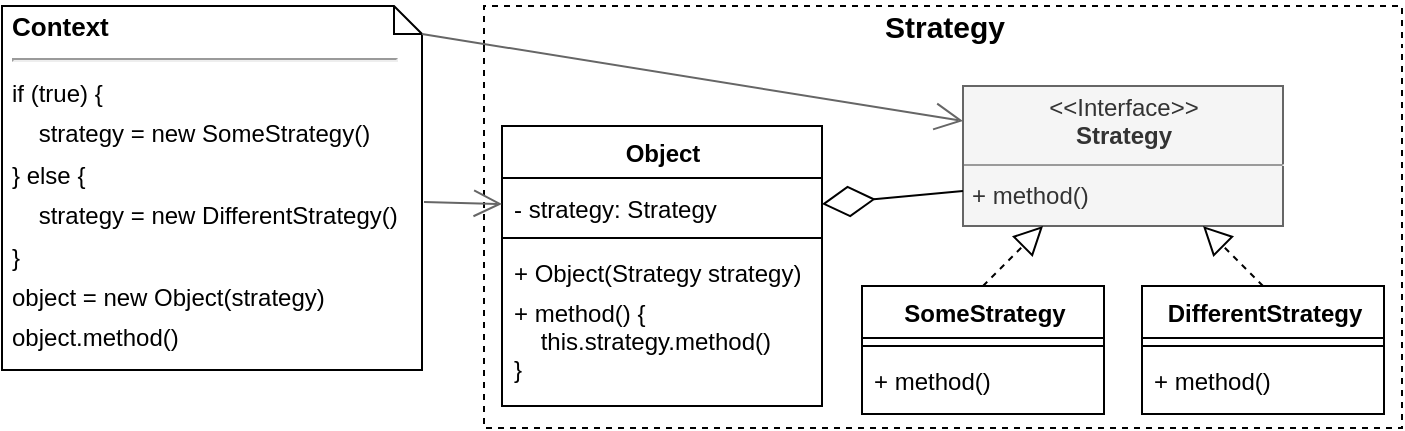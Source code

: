 <mxfile version="13.7.3" type="device"><diagram id="1sZ2zG_Gj7uYJ-5IVyu0" name="Страница 1"><mxGraphModel dx="905" dy="672" grid="0" gridSize="10" guides="1" tooltips="1" connect="1" arrows="1" fold="1" page="0" pageScale="1" pageWidth="827" pageHeight="1169" math="0" shadow="0"><root><mxCell id="0"/><mxCell id="1" parent="0"/><mxCell id="fr49iSsMj7sJ7hY8_i7d-1" value="Strategy" style="swimlane;html=1;horizontal=1;startSize=20;fillColor=none;strokeColor=#000000;rounded=0;comic=0;fontSize=15;dashed=1;swimlaneLine=0;shadow=0;glass=0;perimeterSpacing=0;labelBackgroundColor=none;collapsible=0;" parent="1" vertex="1"><mxGeometry x="301" y="20" width="459" height="211" as="geometry"><mxRectangle x="110" y="60" width="100" height="20" as="alternateBounds"/></mxGeometry></mxCell><mxCell id="fr49iSsMj7sJ7hY8_i7d-8" value="Object" style="swimlane;fontStyle=1;align=center;verticalAlign=top;childLayout=stackLayout;horizontal=1;startSize=26;horizontalStack=0;resizeParent=1;resizeParentMax=0;resizeLast=0;collapsible=0;marginBottom=0;rounded=0;shadow=0;glass=0;comic=0;strokeWidth=1;fontSize=12;labelBackgroundColor=none;fillColor=#ffffff;html=1;" parent="fr49iSsMj7sJ7hY8_i7d-1" vertex="1"><mxGeometry x="9.0" y="60" width="160" height="140" as="geometry"/></mxCell><mxCell id="fr49iSsMj7sJ7hY8_i7d-9" value="- strategy: Strategy" style="text;strokeColor=none;fillColor=none;align=left;verticalAlign=top;spacingLeft=4;spacingRight=4;overflow=hidden;rotatable=0;points=[[0,0.5],[1,0.5]];portConstraint=eastwest;spacingTop=2;" parent="fr49iSsMj7sJ7hY8_i7d-8" vertex="1"><mxGeometry y="26" width="160" height="26" as="geometry"/></mxCell><mxCell id="fr49iSsMj7sJ7hY8_i7d-10" value="" style="line;strokeWidth=1;fillColor=none;align=left;verticalAlign=middle;spacingTop=-1;spacingLeft=3;spacingRight=3;rotatable=0;labelPosition=right;points=[];portConstraint=eastwest;" parent="fr49iSsMj7sJ7hY8_i7d-8" vertex="1"><mxGeometry y="52" width="160" height="8" as="geometry"/></mxCell><mxCell id="fr49iSsMj7sJ7hY8_i7d-11" value="+ Object(Strategy strategy)" style="text;strokeColor=none;fillColor=none;align=left;verticalAlign=top;spacingLeft=4;spacingRight=4;overflow=hidden;rotatable=0;points=[[0,0.5],[1,0.5]];portConstraint=eastwest;" parent="fr49iSsMj7sJ7hY8_i7d-8" vertex="1"><mxGeometry y="60" width="160" height="20" as="geometry"/></mxCell><mxCell id="fr49iSsMj7sJ7hY8_i7d-12" value="+ method() {&#10;    this.strategy.method()&#10;}" style="text;strokeColor=none;fillColor=none;align=left;verticalAlign=top;spacingLeft=4;spacingRight=4;overflow=hidden;rotatable=0;points=[[0,0.5],[1,0.5]];portConstraint=eastwest;" parent="fr49iSsMj7sJ7hY8_i7d-8" vertex="1"><mxGeometry y="80" width="160" height="60" as="geometry"/></mxCell><mxCell id="fr49iSsMj7sJ7hY8_i7d-2" value="DifferentStrategy" style="swimlane;fontStyle=1;align=center;verticalAlign=top;childLayout=stackLayout;horizontal=1;startSize=26;horizontalStack=0;resizeParent=1;resizeParentMax=0;resizeLast=0;collapsible=0;marginBottom=0;rounded=0;shadow=0;glass=0;comic=0;strokeWidth=1;fontSize=12;labelBackgroundColor=none;fillColor=#ffffff;html=1;" parent="fr49iSsMj7sJ7hY8_i7d-1" vertex="1"><mxGeometry x="329" y="140" width="121" height="64" as="geometry"/></mxCell><mxCell id="fr49iSsMj7sJ7hY8_i7d-3" value="" style="line;strokeWidth=1;fillColor=none;align=left;verticalAlign=middle;spacingTop=-1;spacingLeft=3;spacingRight=3;rotatable=0;labelPosition=right;points=[];portConstraint=eastwest;" parent="fr49iSsMj7sJ7hY8_i7d-2" vertex="1"><mxGeometry y="26" width="121" height="8" as="geometry"/></mxCell><mxCell id="fr49iSsMj7sJ7hY8_i7d-4" value="+ method()" style="text;strokeColor=none;fillColor=none;align=left;verticalAlign=top;spacingLeft=4;spacingRight=4;overflow=hidden;rotatable=0;points=[[0,0.5],[1,0.5]];portConstraint=eastwest;" parent="fr49iSsMj7sJ7hY8_i7d-2" vertex="1"><mxGeometry y="34" width="121" height="30" as="geometry"/></mxCell><mxCell id="fr49iSsMj7sJ7hY8_i7d-5" value="SomeStrategy" style="swimlane;fontStyle=1;align=center;verticalAlign=top;childLayout=stackLayout;horizontal=1;startSize=26;horizontalStack=0;resizeParent=1;resizeParentMax=0;resizeLast=0;collapsible=0;marginBottom=0;rounded=0;shadow=0;glass=0;comic=0;strokeWidth=1;fontSize=12;labelBackgroundColor=none;fillColor=#ffffff;html=1;" parent="fr49iSsMj7sJ7hY8_i7d-1" vertex="1"><mxGeometry x="189" y="140" width="121" height="64" as="geometry"/></mxCell><mxCell id="fr49iSsMj7sJ7hY8_i7d-6" value="" style="line;strokeWidth=1;fillColor=none;align=left;verticalAlign=middle;spacingTop=-1;spacingLeft=3;spacingRight=3;rotatable=0;labelPosition=right;points=[];portConstraint=eastwest;" parent="fr49iSsMj7sJ7hY8_i7d-5" vertex="1"><mxGeometry y="26" width="121" height="8" as="geometry"/></mxCell><mxCell id="fr49iSsMj7sJ7hY8_i7d-7" value="+ method()" style="text;strokeColor=none;fillColor=none;align=left;verticalAlign=top;spacingLeft=4;spacingRight=4;overflow=hidden;rotatable=0;points=[[0,0.5],[1,0.5]];portConstraint=eastwest;" parent="fr49iSsMj7sJ7hY8_i7d-5" vertex="1"><mxGeometry y="34" width="121" height="30" as="geometry"/></mxCell><mxCell id="fr49iSsMj7sJ7hY8_i7d-13" value="&lt;p style=&quot;margin: 4px 0px 0px ; text-align: center ; line-height: 120%&quot;&gt;&lt;span&gt;&amp;lt;&amp;lt;Interface&amp;gt;&amp;gt;&lt;/span&gt;&lt;br&gt;&lt;b&gt;Strategy&lt;/b&gt;&lt;/p&gt;&lt;hr size=&quot;1&quot;&gt;&lt;p style=&quot;margin: 0px 0px 0px 4px ; line-height: 160%&quot;&gt;+ method()&lt;br&gt;&lt;/p&gt;" style="verticalAlign=top;align=left;overflow=fill;fontSize=12;fontFamily=Helvetica;html=1;rounded=0;shadow=0;glass=0;comic=0;labelBackgroundColor=none;labelBorderColor=none;imageAspect=1;noLabel=0;portConstraintRotation=0;snapToPoint=0;container=1;dropTarget=1;collapsible=0;autosize=0;spacingLeft=0;spacingRight=0;fontStyle=0;fillColor=#f5f5f5;strokeColor=#666666;fontColor=#333333;" parent="fr49iSsMj7sJ7hY8_i7d-1" vertex="1"><mxGeometry x="239.5" y="40" width="160" height="70" as="geometry"/></mxCell><mxCell id="fr49iSsMj7sJ7hY8_i7d-14" value="" style="endArrow=block;dashed=1;endFill=0;endSize=12;html=1;exitX=0.5;exitY=0;exitDx=0;exitDy=0;entryX=0.25;entryY=1;entryDx=0;entryDy=0;" parent="fr49iSsMj7sJ7hY8_i7d-1" source="fr49iSsMj7sJ7hY8_i7d-5" target="fr49iSsMj7sJ7hY8_i7d-13" edge="1"><mxGeometry width="160" relative="1" as="geometry"><mxPoint x="269" y="-10" as="sourcePoint"/><mxPoint x="429" y="-10" as="targetPoint"/></mxGeometry></mxCell><mxCell id="fr49iSsMj7sJ7hY8_i7d-15" value="" style="endArrow=block;dashed=1;endFill=0;endSize=12;html=1;exitX=0.5;exitY=0;exitDx=0;exitDy=0;entryX=0.75;entryY=1;entryDx=0;entryDy=0;" parent="fr49iSsMj7sJ7hY8_i7d-1" source="fr49iSsMj7sJ7hY8_i7d-2" target="fr49iSsMj7sJ7hY8_i7d-13" edge="1"><mxGeometry width="160" relative="1" as="geometry"><mxPoint x="259" y="-10" as="sourcePoint"/><mxPoint x="419" y="-10" as="targetPoint"/></mxGeometry></mxCell><mxCell id="fr49iSsMj7sJ7hY8_i7d-16" value="" style="endArrow=diamondThin;endFill=0;endSize=24;html=1;entryX=1;entryY=0.5;entryDx=0;entryDy=0;exitX=0;exitY=0.75;exitDx=0;exitDy=0;" parent="fr49iSsMj7sJ7hY8_i7d-1" source="fr49iSsMj7sJ7hY8_i7d-13" target="fr49iSsMj7sJ7hY8_i7d-9" edge="1"><mxGeometry width="160" relative="1" as="geometry"><mxPoint x="269" y="160" as="sourcePoint"/><mxPoint x="429" y="160" as="targetPoint"/></mxGeometry></mxCell><mxCell id="fr49iSsMj7sJ7hY8_i7d-17" value="&lt;p style=&quot;line-height: 20%&quot;&gt;Context&lt;br&gt;&lt;/p&gt;&lt;hr&gt;&lt;span style=&quot;font-size: 12px ; font-weight: 400 ; line-height: 170%&quot;&gt;if (true) {&lt;br&gt;&amp;nbsp; &amp;nbsp; strategy = new SomeStrategy()&lt;br&gt;&lt;/span&gt;&lt;font style=&quot;font-size: 12px&quot;&gt;&lt;span style=&quot;font-weight: normal ; line-height: 170%&quot;&gt;} else {&lt;br&gt;&amp;nbsp; &amp;nbsp; strategy = new DifferentStrategy()&lt;br&gt;}&lt;br&gt;&lt;/span&gt;&lt;/font&gt;&lt;span style=&quot;font-weight: 400 ; line-height: 170% ; font-size: 12px&quot;&gt;object = new Object(strategy)&lt;br&gt;&lt;/span&gt;&lt;span style=&quot;font-size: 12px ; font-weight: 400 ; line-height: 170%&quot;&gt;object.method()&lt;/span&gt;&lt;br&gt;&lt;p&gt;&lt;/p&gt;" style="shape=note;size=14;verticalAlign=top;align=left;spacingTop=-13;rounded=0;shadow=0;glass=0;comic=0;strokeColor=#000000;fillColor=none;fontSize=13;fontStyle=1;labelBorderColor=none;whiteSpace=wrap;html=1;spacingLeft=0;spacingBottom=0;spacingRight=0;spacing=5;labelBackgroundColor=none;" parent="1" vertex="1"><mxGeometry x="60" y="20" width="210" height="182" as="geometry"/></mxCell><mxCell id="fr49iSsMj7sJ7hY8_i7d-18" value="" style="endArrow=open;endFill=1;endSize=12;html=1;exitX=0;exitY=0;exitDx=211;exitDy=98;exitPerimeter=0;entryX=0;entryY=0.5;entryDx=0;entryDy=0;strokeColor=#666666;" parent="1" source="fr49iSsMj7sJ7hY8_i7d-17" target="fr49iSsMj7sJ7hY8_i7d-9" edge="1"><mxGeometry width="160" relative="1" as="geometry"><mxPoint x="281" y="-7429" as="sourcePoint"/><mxPoint x="441" y="-7429" as="targetPoint"/></mxGeometry></mxCell><mxCell id="8AFtDA7tW72edU8xvaL4-1" value="" style="endArrow=open;endFill=1;endSize=12;html=1;exitX=0;exitY=0;exitDx=210;exitDy=14;exitPerimeter=0;entryX=0;entryY=0.25;entryDx=0;entryDy=0;strokeColor=#666666;" edge="1" parent="1" source="fr49iSsMj7sJ7hY8_i7d-17" target="fr49iSsMj7sJ7hY8_i7d-13"><mxGeometry width="160" relative="1" as="geometry"><mxPoint x="315" y="178" as="sourcePoint"/><mxPoint x="385" y="183" as="targetPoint"/></mxGeometry></mxCell></root></mxGraphModel></diagram></mxfile>